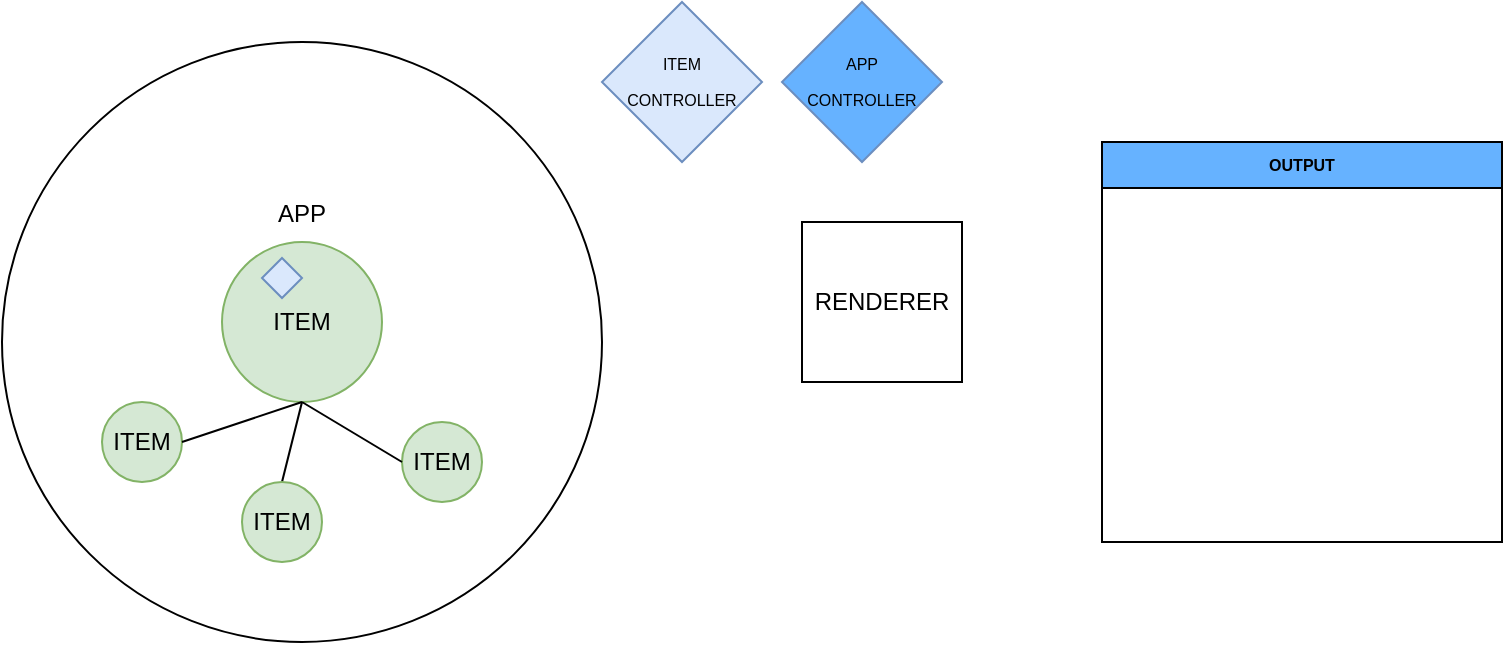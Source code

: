 <mxfile version="17.2.4" type="github">
  <diagram id="NeTqUug80Dr0zoWoRyR-" name="Page-1">
    <mxGraphModel dx="786" dy="489" grid="1" gridSize="10" guides="1" tooltips="1" connect="1" arrows="1" fold="1" page="1" pageScale="1" pageWidth="827" pageHeight="1169" math="0" shadow="0">
      <root>
        <mxCell id="0" />
        <mxCell id="1" parent="0" />
        <mxCell id="xmpCirDd5Wsjqy2ytxR7-2" value="APP&lt;br&gt;&lt;br&gt;&lt;br&gt;&lt;br&gt;&lt;br&gt;&lt;br&gt;&lt;br&gt;&lt;br&gt;&lt;br&gt;&lt;br&gt;" style="ellipse;whiteSpace=wrap;html=1;aspect=fixed;" vertex="1" parent="1">
          <mxGeometry x="50" y="30" width="300" height="300" as="geometry" />
        </mxCell>
        <mxCell id="xmpCirDd5Wsjqy2ytxR7-1" value="ITEM" style="ellipse;whiteSpace=wrap;html=1;aspect=fixed;fillColor=#d5e8d4;strokeColor=#82b366;" vertex="1" parent="1">
          <mxGeometry x="160" y="130" width="80" height="80" as="geometry" />
        </mxCell>
        <mxCell id="xmpCirDd5Wsjqy2ytxR7-4" style="edgeStyle=none;rounded=0;orthogonalLoop=1;jettySize=auto;html=1;exitX=0.5;exitY=1;exitDx=0;exitDy=0;entryX=0.5;entryY=0;entryDx=0;entryDy=0;endArrow=none;endFill=0;" edge="1" parent="1" source="xmpCirDd5Wsjqy2ytxR7-1" target="xmpCirDd5Wsjqy2ytxR7-3">
          <mxGeometry relative="1" as="geometry" />
        </mxCell>
        <mxCell id="xmpCirDd5Wsjqy2ytxR7-3" value="ITEM" style="ellipse;whiteSpace=wrap;html=1;aspect=fixed;fillColor=#d5e8d4;strokeColor=#82b366;" vertex="1" parent="1">
          <mxGeometry x="170" y="250" width="40" height="40" as="geometry" />
        </mxCell>
        <mxCell id="xmpCirDd5Wsjqy2ytxR7-5" value="ITEM" style="ellipse;whiteSpace=wrap;html=1;aspect=fixed;fillColor=#d5e8d4;strokeColor=#82b366;" vertex="1" parent="1">
          <mxGeometry x="100" y="210" width="40" height="40" as="geometry" />
        </mxCell>
        <mxCell id="xmpCirDd5Wsjqy2ytxR7-6" value="ITEM" style="ellipse;whiteSpace=wrap;html=1;aspect=fixed;fillColor=#d5e8d4;strokeColor=#82b366;" vertex="1" parent="1">
          <mxGeometry x="250" y="220" width="40" height="40" as="geometry" />
        </mxCell>
        <mxCell id="xmpCirDd5Wsjqy2ytxR7-7" value="" style="endArrow=none;html=1;rounded=0;entryX=0.5;entryY=1;entryDx=0;entryDy=0;exitX=1;exitY=0.5;exitDx=0;exitDy=0;" edge="1" parent="1" source="xmpCirDd5Wsjqy2ytxR7-5" target="xmpCirDd5Wsjqy2ytxR7-1">
          <mxGeometry width="50" height="50" relative="1" as="geometry">
            <mxPoint x="380" y="210" as="sourcePoint" />
            <mxPoint x="430" y="160" as="targetPoint" />
          </mxGeometry>
        </mxCell>
        <mxCell id="xmpCirDd5Wsjqy2ytxR7-8" value="" style="endArrow=none;html=1;rounded=0;exitX=0.5;exitY=1;exitDx=0;exitDy=0;entryX=0;entryY=0.5;entryDx=0;entryDy=0;" edge="1" parent="1" source="xmpCirDd5Wsjqy2ytxR7-1" target="xmpCirDd5Wsjqy2ytxR7-6">
          <mxGeometry width="50" height="50" relative="1" as="geometry">
            <mxPoint x="380" y="210" as="sourcePoint" />
            <mxPoint x="430" y="160" as="targetPoint" />
          </mxGeometry>
        </mxCell>
        <mxCell id="xmpCirDd5Wsjqy2ytxR7-9" value="RENDERER" style="whiteSpace=wrap;html=1;aspect=fixed;" vertex="1" parent="1">
          <mxGeometry x="450" y="120" width="80" height="80" as="geometry" />
        </mxCell>
        <mxCell id="xmpCirDd5Wsjqy2ytxR7-10" value="&lt;p style=&quot;font-size: 8px&quot;&gt;ITEM&lt;/p&gt;&lt;p style=&quot;font-size: 8px&quot;&gt;&lt;span&gt;CONTROLLER&lt;/span&gt;&lt;/p&gt;" style="rhombus;whiteSpace=wrap;html=1;fillColor=#dae8fc;strokeColor=#6c8ebf;" vertex="1" parent="1">
          <mxGeometry x="350" y="10" width="80" height="80" as="geometry" />
        </mxCell>
        <mxCell id="xmpCirDd5Wsjqy2ytxR7-12" value="" style="rhombus;whiteSpace=wrap;html=1;fontSize=8;fillColor=#dae8fc;strokeColor=#6c8ebf;" vertex="1" parent="1">
          <mxGeometry x="180" y="138" width="20" height="20" as="geometry" />
        </mxCell>
        <mxCell id="xmpCirDd5Wsjqy2ytxR7-16" value="&lt;p style=&quot;font-size: 8px&quot;&gt;APP&lt;/p&gt;&lt;p style=&quot;font-size: 8px&quot;&gt;&lt;span&gt;CONTROLLER&lt;/span&gt;&lt;/p&gt;" style="rhombus;whiteSpace=wrap;html=1;fillColor=#66B2FF;strokeColor=#6c8ebf;" vertex="1" parent="1">
          <mxGeometry x="440" y="10" width="80" height="80" as="geometry" />
        </mxCell>
        <mxCell id="xmpCirDd5Wsjqy2ytxR7-17" value="OUTPUT" style="swimlane;fontSize=8;fillColor=#66B2FF;" vertex="1" parent="1">
          <mxGeometry x="600" y="80" width="200" height="200" as="geometry" />
        </mxCell>
      </root>
    </mxGraphModel>
  </diagram>
</mxfile>

